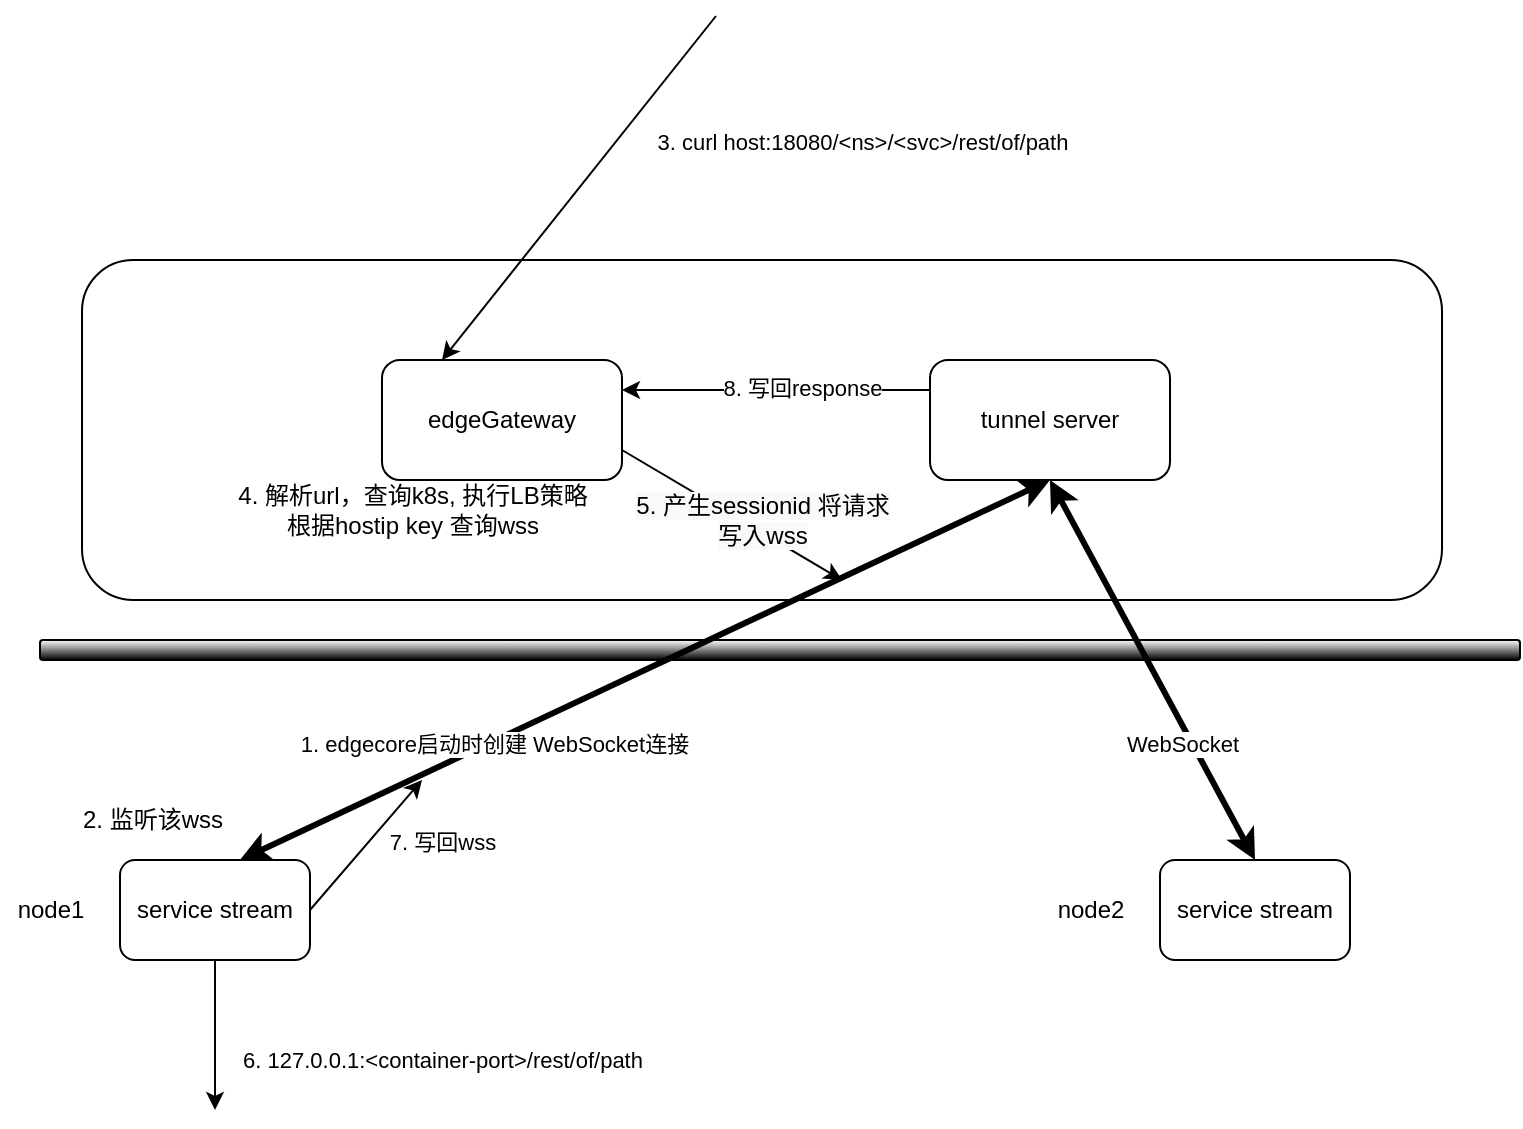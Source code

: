 <mxfile version="13.8.1" type="github">
  <diagram id="e3kDFs8t1NA5hozapq4e" name="Page-1">
    <mxGraphModel dx="946" dy="566" grid="1" gridSize="10" guides="1" tooltips="1" connect="1" arrows="1" fold="1" page="1" pageScale="1" pageWidth="827" pageHeight="1169" math="0" shadow="0">
      <root>
        <mxCell id="0" />
        <mxCell id="1" parent="0" />
        <mxCell id="EseYH3Ga1ECSR6PqHBBf-1" value="" style="rounded=1;whiteSpace=wrap;html=1;" vertex="1" parent="1">
          <mxGeometry x="80" y="250" width="680" height="170" as="geometry" />
        </mxCell>
        <mxCell id="EseYH3Ga1ECSR6PqHBBf-2" value="edgeGateway" style="rounded=1;whiteSpace=wrap;html=1;" vertex="1" parent="1">
          <mxGeometry x="230" y="300" width="120" height="60" as="geometry" />
        </mxCell>
        <mxCell id="EseYH3Ga1ECSR6PqHBBf-3" value="tunnel server" style="rounded=1;whiteSpace=wrap;html=1;" vertex="1" parent="1">
          <mxGeometry x="504" y="300" width="120" height="60" as="geometry" />
        </mxCell>
        <mxCell id="EseYH3Ga1ECSR6PqHBBf-5" value="" style="rounded=1;whiteSpace=wrap;html=1;gradientColor=#000000;" vertex="1" parent="1">
          <mxGeometry x="59" y="440" width="740" height="10" as="geometry" />
        </mxCell>
        <mxCell id="EseYH3Ga1ECSR6PqHBBf-6" value="" style="edgeStyle=orthogonalEdgeStyle;rounded=0;orthogonalLoop=1;jettySize=auto;html=1;strokeWidth=1;" edge="1" parent="1" source="EseYH3Ga1ECSR6PqHBBf-8">
          <mxGeometry relative="1" as="geometry">
            <mxPoint x="146.5" y="675" as="targetPoint" />
          </mxGeometry>
        </mxCell>
        <mxCell id="EseYH3Ga1ECSR6PqHBBf-7" value="6. 127.0.0.1:&amp;lt;container-port&amp;gt;/rest/of/path" style="edgeLabel;html=1;align=center;verticalAlign=middle;resizable=0;points=[];" vertex="1" connectable="0" parent="EseYH3Ga1ECSR6PqHBBf-6">
          <mxGeometry x="-0.147" y="-1" relative="1" as="geometry">
            <mxPoint x="114.5" y="18" as="offset" />
          </mxGeometry>
        </mxCell>
        <mxCell id="EseYH3Ga1ECSR6PqHBBf-8" value="service stream" style="rounded=1;whiteSpace=wrap;html=1;strokeColor=#000000;" vertex="1" parent="1">
          <mxGeometry x="99" y="550" width="95" height="50" as="geometry" />
        </mxCell>
        <mxCell id="EseYH3Ga1ECSR6PqHBBf-9" value="node1" style="text;html=1;resizable=0;autosize=1;align=center;verticalAlign=middle;points=[];fillColor=none;strokeColor=none;rounded=0;" vertex="1" parent="1">
          <mxGeometry x="39" y="565" width="50" height="20" as="geometry" />
        </mxCell>
        <mxCell id="EseYH3Ga1ECSR6PqHBBf-12" value="service stream" style="rounded=1;whiteSpace=wrap;html=1;strokeColor=#000000;" vertex="1" parent="1">
          <mxGeometry x="619" y="550" width="95" height="50" as="geometry" />
        </mxCell>
        <mxCell id="EseYH3Ga1ECSR6PqHBBf-13" value="node2" style="text;html=1;resizable=0;autosize=1;align=center;verticalAlign=middle;points=[];fillColor=none;strokeColor=none;rounded=0;" vertex="1" parent="1">
          <mxGeometry x="559" y="565" width="50" height="20" as="geometry" />
        </mxCell>
        <mxCell id="EseYH3Ga1ECSR6PqHBBf-14" value="" style="endArrow=classic;startArrow=classic;html=1;strokeWidth=3;entryX=0.5;entryY=1;entryDx=0;entryDy=0;" edge="1" parent="1" target="EseYH3Ga1ECSR6PqHBBf-3">
          <mxGeometry width="50" height="50" relative="1" as="geometry">
            <mxPoint x="159" y="550" as="sourcePoint" />
            <mxPoint x="489" y="362" as="targetPoint" />
          </mxGeometry>
        </mxCell>
        <mxCell id="EseYH3Ga1ECSR6PqHBBf-15" value="1. edgecore启动时创建 WebSocket连接" style="edgeLabel;html=1;align=center;verticalAlign=middle;resizable=0;points=[];" vertex="1" connectable="0" parent="EseYH3Ga1ECSR6PqHBBf-14">
          <mxGeometry x="-0.378" y="-1" relative="1" as="geometry">
            <mxPoint as="offset" />
          </mxGeometry>
        </mxCell>
        <mxCell id="EseYH3Ga1ECSR6PqHBBf-18" value="" style="endArrow=classic;startArrow=classic;html=1;strokeWidth=3;exitX=0.5;exitY=0;exitDx=0;exitDy=0;entryX=0.5;entryY=1;entryDx=0;entryDy=0;" edge="1" parent="1" source="EseYH3Ga1ECSR6PqHBBf-12" target="EseYH3Ga1ECSR6PqHBBf-3">
          <mxGeometry width="50" height="50" relative="1" as="geometry">
            <mxPoint x="406.5" y="560" as="sourcePoint" />
            <mxPoint x="489" y="360" as="targetPoint" />
          </mxGeometry>
        </mxCell>
        <mxCell id="EseYH3Ga1ECSR6PqHBBf-19" value="WebSocket" style="edgeLabel;html=1;align=center;verticalAlign=middle;resizable=0;points=[];" vertex="1" connectable="0" parent="EseYH3Ga1ECSR6PqHBBf-18">
          <mxGeometry x="-0.339" y="3" relative="1" as="geometry">
            <mxPoint y="3" as="offset" />
          </mxGeometry>
        </mxCell>
        <mxCell id="EseYH3Ga1ECSR6PqHBBf-25" value="" style="endArrow=classic;html=1;strokeWidth=1;exitX=0.5;exitY=0.975;exitDx=0;exitDy=0;exitPerimeter=0;entryX=0.25;entryY=0;entryDx=0;entryDy=0;" edge="1" parent="1" target="EseYH3Ga1ECSR6PqHBBf-2">
          <mxGeometry width="50" height="50" relative="1" as="geometry">
            <mxPoint x="397" y="128" as="sourcePoint" />
            <mxPoint x="149" y="110" as="targetPoint" />
          </mxGeometry>
        </mxCell>
        <mxCell id="EseYH3Ga1ECSR6PqHBBf-37" value="3. curl host:18080/&amp;lt;ns&amp;gt;/&amp;lt;svc&amp;gt;/rest/of/path" style="edgeLabel;html=1;align=center;verticalAlign=middle;resizable=0;points=[];" vertex="1" connectable="0" parent="EseYH3Ga1ECSR6PqHBBf-25">
          <mxGeometry x="-0.442" y="2" relative="1" as="geometry">
            <mxPoint x="109.44" y="13.04" as="offset" />
          </mxGeometry>
        </mxCell>
        <mxCell id="EseYH3Ga1ECSR6PqHBBf-31" value="2. 监听该wss" style="text;html=1;resizable=0;autosize=1;align=center;verticalAlign=middle;points=[];fillColor=none;strokeColor=none;rounded=0;labelBackgroundColor=none;" vertex="1" parent="1">
          <mxGeometry x="70" y="520" width="90" height="20" as="geometry" />
        </mxCell>
        <mxCell id="EseYH3Ga1ECSR6PqHBBf-33" value="" style="endArrow=classic;html=1;strokeWidth=1;exitX=1;exitY=0.5;exitDx=0;exitDy=0;" edge="1" parent="1" source="EseYH3Ga1ECSR6PqHBBf-8">
          <mxGeometry width="50" height="50" relative="1" as="geometry">
            <mxPoint x="200" y="570" as="sourcePoint" />
            <mxPoint x="250" y="510" as="targetPoint" />
          </mxGeometry>
        </mxCell>
        <mxCell id="EseYH3Ga1ECSR6PqHBBf-43" value="7. 写回wss" style="edgeLabel;html=1;align=center;verticalAlign=middle;resizable=0;points=[];" vertex="1" connectable="0" parent="EseYH3Ga1ECSR6PqHBBf-33">
          <mxGeometry x="0.042" relative="1" as="geometry">
            <mxPoint x="36.63" y="-0.91" as="offset" />
          </mxGeometry>
        </mxCell>
        <mxCell id="EseYH3Ga1ECSR6PqHBBf-38" value="4. 解析url，查询k8s, 执行LB策略&lt;br&gt;根据hostip key 查询wss" style="text;html=1;resizable=0;autosize=1;align=center;verticalAlign=middle;points=[];fillColor=none;strokeColor=none;rounded=0;" vertex="1" parent="1">
          <mxGeometry x="150" y="360" width="190" height="30" as="geometry" />
        </mxCell>
        <mxCell id="EseYH3Ga1ECSR6PqHBBf-40" value="" style="endArrow=classic;html=1;strokeWidth=1;exitX=1;exitY=0.75;exitDx=0;exitDy=0;" edge="1" parent="1" source="EseYH3Ga1ECSR6PqHBBf-2">
          <mxGeometry width="50" height="50" relative="1" as="geometry">
            <mxPoint x="204" y="585" as="sourcePoint" />
            <mxPoint x="460" y="410" as="targetPoint" />
          </mxGeometry>
        </mxCell>
        <mxCell id="EseYH3Ga1ECSR6PqHBBf-42" value="&lt;span style=&quot;font-size: 12px ; background-color: rgb(248 , 249 , 250)&quot;&gt;5. 产生sessionid 将请求&lt;/span&gt;&lt;br style=&quot;font-size: 12px ; background-color: rgb(248 , 249 , 250)&quot;&gt;&lt;span style=&quot;font-size: 12px ; background-color: rgb(248 , 249 , 250)&quot;&gt;写入wss&lt;/span&gt;" style="edgeLabel;html=1;align=center;verticalAlign=middle;resizable=0;points=[];" vertex="1" connectable="0" parent="EseYH3Ga1ECSR6PqHBBf-40">
          <mxGeometry x="0.02" y="-2" relative="1" as="geometry">
            <mxPoint x="15.06" as="offset" />
          </mxGeometry>
        </mxCell>
        <mxCell id="EseYH3Ga1ECSR6PqHBBf-44" value="" style="endArrow=classic;html=1;strokeWidth=1;exitX=0;exitY=0.25;exitDx=0;exitDy=0;entryX=1;entryY=0.25;entryDx=0;entryDy=0;" edge="1" parent="1" source="EseYH3Ga1ECSR6PqHBBf-3" target="EseYH3Ga1ECSR6PqHBBf-2">
          <mxGeometry width="50" height="50" relative="1" as="geometry">
            <mxPoint x="204" y="585" as="sourcePoint" />
            <mxPoint x="260" y="520" as="targetPoint" />
          </mxGeometry>
        </mxCell>
        <mxCell id="EseYH3Ga1ECSR6PqHBBf-45" value="8. 写回response" style="edgeLabel;html=1;align=center;verticalAlign=middle;resizable=0;points=[];" vertex="1" connectable="0" parent="EseYH3Ga1ECSR6PqHBBf-44">
          <mxGeometry x="0.042" relative="1" as="geometry">
            <mxPoint x="16.0" y="-0.91" as="offset" />
          </mxGeometry>
        </mxCell>
      </root>
    </mxGraphModel>
  </diagram>
</mxfile>
